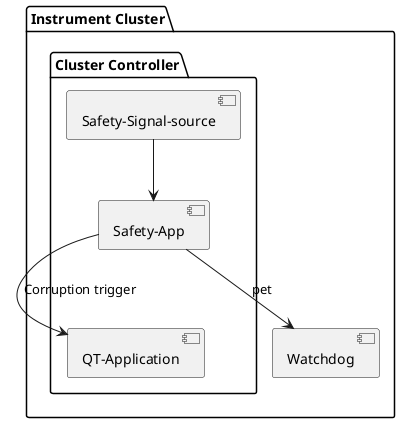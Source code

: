 ' Functional perspective Cluster Demo application
@startuml
package "Instrument Cluster" {
[Watchdog]
package "Cluster Controller" {
[QT-Application]
[Safety-Signal-source]
[Safety-App]
}
}

[Safety-Signal-source] --> [Safety-App]

[Safety-App] --> [Watchdog] : pet

[Safety-App] --> [QT-Application] : Corruption trigger
@enduml


